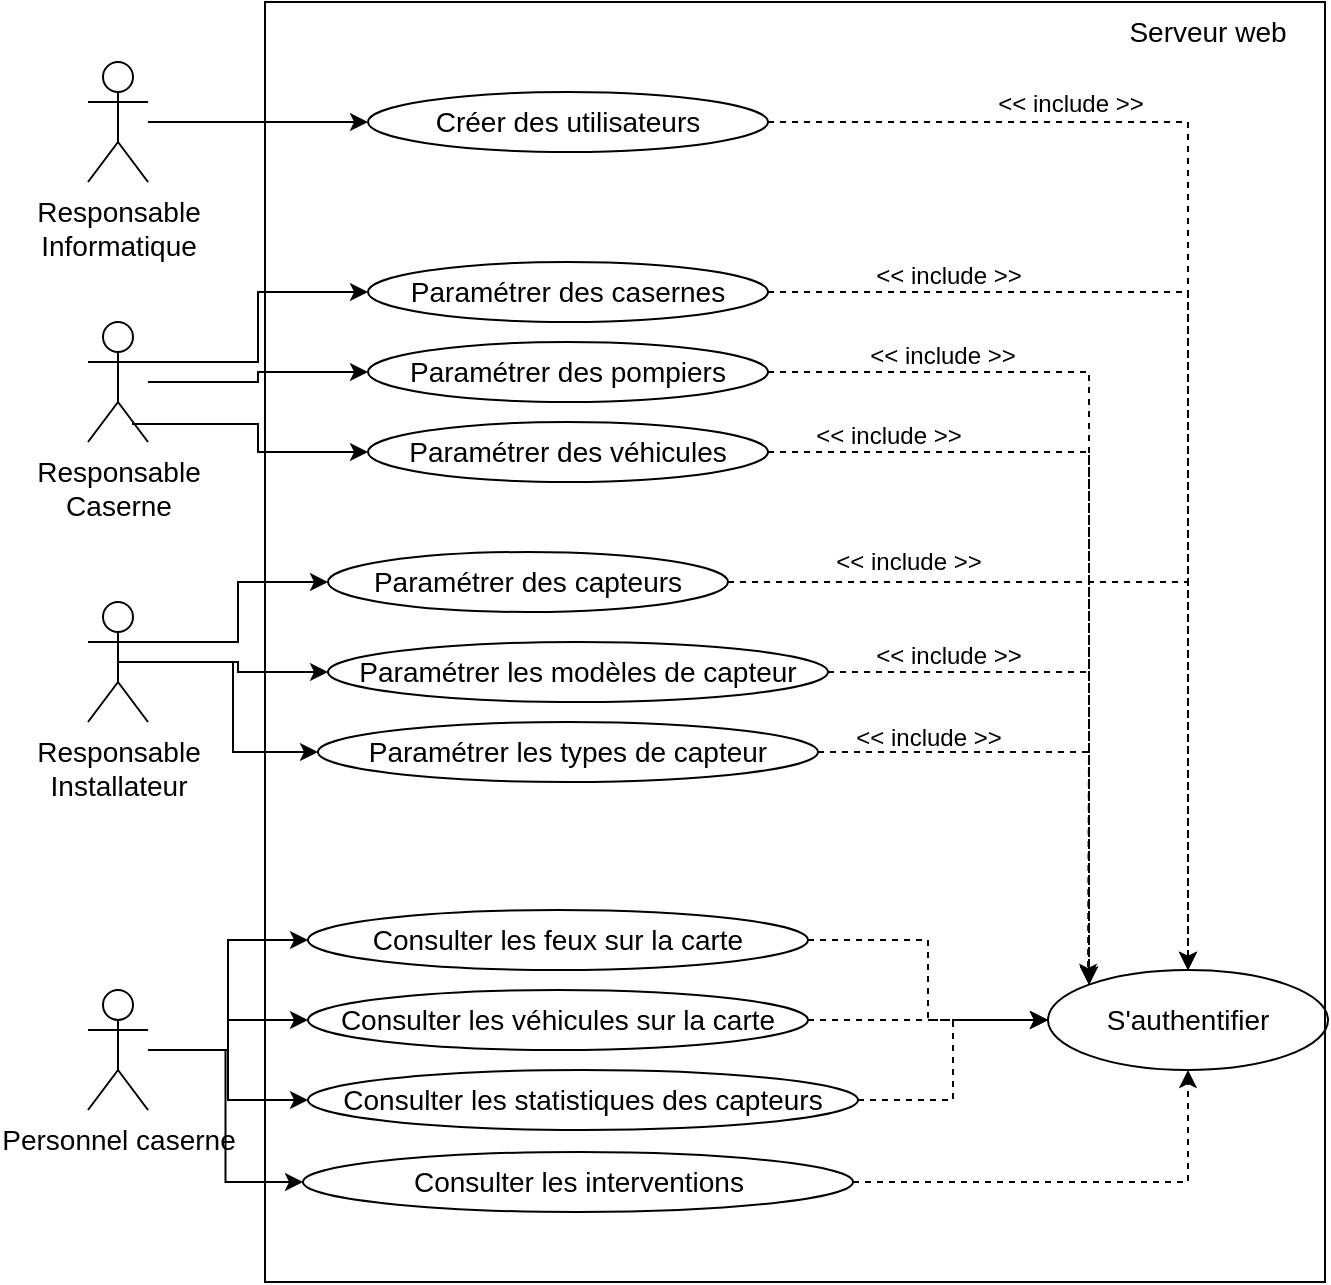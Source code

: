 <mxfile version="15.9.4" type="device"><diagram id="u3Ko3AEQGukIL7EaiUNi" name="Page-1"><mxGraphModel dx="1102" dy="600" grid="1" gridSize="10" guides="1" tooltips="1" connect="1" arrows="1" fold="1" page="1" pageScale="1" pageWidth="827" pageHeight="1169" math="0" shadow="0"><root><mxCell id="0"/><mxCell id="1" parent="0"/><mxCell id="oKK2weGaB3NN2EHytGo2-2" value="" style="rounded=0;whiteSpace=wrap;html=1;fontSize=16;fillColor=none;" vertex="1" parent="1"><mxGeometry x="148.5" y="60" width="530" height="640" as="geometry"/></mxCell><mxCell id="oKK2weGaB3NN2EHytGo2-19" style="edgeStyle=orthogonalEdgeStyle;rounded=0;orthogonalLoop=1;jettySize=auto;html=1;entryX=0;entryY=0.5;entryDx=0;entryDy=0;fontSize=14;" edge="1" parent="1" source="oKK2weGaB3NN2EHytGo2-1" target="oKK2weGaB3NN2EHytGo2-18"><mxGeometry relative="1" as="geometry"/></mxCell><mxCell id="oKK2weGaB3NN2EHytGo2-21" style="edgeStyle=orthogonalEdgeStyle;rounded=0;orthogonalLoop=1;jettySize=auto;html=1;exitX=1;exitY=0.333;exitDx=0;exitDy=0;exitPerimeter=0;entryX=0;entryY=0.5;entryDx=0;entryDy=0;fontSize=14;" edge="1" parent="1" source="oKK2weGaB3NN2EHytGo2-1" target="oKK2weGaB3NN2EHytGo2-20"><mxGeometry relative="1" as="geometry"/></mxCell><mxCell id="oKK2weGaB3NN2EHytGo2-1" value="&lt;div style=&quot;font-size: 14px&quot;&gt;Responsable&lt;/div&gt;&lt;div style=&quot;font-size: 14px&quot;&gt;Caserne&lt;br style=&quot;font-size: 14px&quot;&gt;&lt;/div&gt;" style="shape=umlActor;verticalLabelPosition=bottom;verticalAlign=top;html=1;outlineConnect=0;fontSize=14;" vertex="1" parent="1"><mxGeometry x="60" y="220" width="30" height="60" as="geometry"/></mxCell><mxCell id="oKK2weGaB3NN2EHytGo2-61" style="edgeStyle=orthogonalEdgeStyle;rounded=0;orthogonalLoop=1;jettySize=auto;html=1;entryX=0;entryY=0.5;entryDx=0;entryDy=0;fontSize=12;endArrow=classic;endFill=1;" edge="1" parent="1" source="oKK2weGaB3NN2EHytGo2-11" target="oKK2weGaB3NN2EHytGo2-58"><mxGeometry relative="1" as="geometry"/></mxCell><mxCell id="oKK2weGaB3NN2EHytGo2-62" style="edgeStyle=orthogonalEdgeStyle;rounded=0;orthogonalLoop=1;jettySize=auto;html=1;entryX=0;entryY=0.5;entryDx=0;entryDy=0;fontSize=12;endArrow=classic;endFill=1;" edge="1" parent="1" source="oKK2weGaB3NN2EHytGo2-11" target="oKK2weGaB3NN2EHytGo2-59"><mxGeometry relative="1" as="geometry"/></mxCell><mxCell id="oKK2weGaB3NN2EHytGo2-63" style="edgeStyle=orthogonalEdgeStyle;rounded=0;orthogonalLoop=1;jettySize=auto;html=1;entryX=0;entryY=0.5;entryDx=0;entryDy=0;fontSize=12;endArrow=classic;endFill=1;" edge="1" parent="1" source="oKK2weGaB3NN2EHytGo2-11" target="oKK2weGaB3NN2EHytGo2-60"><mxGeometry relative="1" as="geometry"/></mxCell><mxCell id="oKK2weGaB3NN2EHytGo2-65" style="edgeStyle=orthogonalEdgeStyle;rounded=0;orthogonalLoop=1;jettySize=auto;html=1;entryX=0;entryY=0.5;entryDx=0;entryDy=0;fontSize=12;endArrow=classic;endFill=1;" edge="1" parent="1" source="oKK2weGaB3NN2EHytGo2-11" target="oKK2weGaB3NN2EHytGo2-64"><mxGeometry relative="1" as="geometry"/></mxCell><mxCell id="oKK2weGaB3NN2EHytGo2-11" value="Personnel caserne" style="shape=umlActor;verticalLabelPosition=bottom;verticalAlign=top;html=1;outlineConnect=0;fontSize=14;" vertex="1" parent="1"><mxGeometry x="60" y="554" width="30" height="60" as="geometry"/></mxCell><mxCell id="oKK2weGaB3NN2EHytGo2-14" value="Serveur web" style="text;html=1;strokeColor=none;fillColor=none;align=center;verticalAlign=middle;whiteSpace=wrap;rounded=0;fontSize=14;" vertex="1" parent="1"><mxGeometry x="570" y="60" width="100" height="30" as="geometry"/></mxCell><mxCell id="oKK2weGaB3NN2EHytGo2-18" value="Paramétrer des pompiers" style="ellipse;whiteSpace=wrap;html=1;fontSize=14;fillColor=none;" vertex="1" parent="1"><mxGeometry x="200" y="230" width="200" height="30" as="geometry"/></mxCell><mxCell id="oKK2weGaB3NN2EHytGo2-20" value="Paramétrer des casernes" style="ellipse;whiteSpace=wrap;html=1;fontSize=14;fillColor=none;" vertex="1" parent="1"><mxGeometry x="200" y="190" width="200" height="30" as="geometry"/></mxCell><mxCell id="oKK2weGaB3NN2EHytGo2-42" style="edgeStyle=orthogonalEdgeStyle;rounded=0;orthogonalLoop=1;jettySize=auto;html=1;exitX=1;exitY=0.5;exitDx=0;exitDy=0;entryX=0;entryY=0;entryDx=0;entryDy=0;dashed=1;fontSize=12;endArrow=classic;endFill=1;" edge="1" parent="1" source="oKK2weGaB3NN2EHytGo2-22" target="oKK2weGaB3NN2EHytGo2-35"><mxGeometry relative="1" as="geometry"/></mxCell><mxCell id="oKK2weGaB3NN2EHytGo2-22" value="Paramétrer des véhicules" style="ellipse;whiteSpace=wrap;html=1;fontSize=14;fillColor=none;" vertex="1" parent="1"><mxGeometry x="200" y="270" width="200" height="30" as="geometry"/></mxCell><mxCell id="oKK2weGaB3NN2EHytGo2-25" value="" style="edgeStyle=orthogonalEdgeStyle;rounded=0;orthogonalLoop=1;jettySize=auto;html=1;exitX=0.733;exitY=0.85;exitDx=0;exitDy=0;exitPerimeter=0;fontSize=14;endArrow=classic;entryX=0;entryY=0.5;entryDx=0;entryDy=0;endFill=1;" edge="1" parent="1" source="oKK2weGaB3NN2EHytGo2-1" target="oKK2weGaB3NN2EHytGo2-22"><mxGeometry relative="1" as="geometry"><mxPoint x="81.99" y="271" as="sourcePoint"/><mxPoint x="230" y="310" as="targetPoint"/></mxGeometry></mxCell><mxCell id="oKK2weGaB3NN2EHytGo2-47" style="edgeStyle=orthogonalEdgeStyle;rounded=0;orthogonalLoop=1;jettySize=auto;html=1;exitX=1;exitY=0.333;exitDx=0;exitDy=0;exitPerimeter=0;entryX=0;entryY=0.5;entryDx=0;entryDy=0;fontSize=12;endArrow=classic;endFill=1;" edge="1" parent="1" source="oKK2weGaB3NN2EHytGo2-28" target="oKK2weGaB3NN2EHytGo2-44"><mxGeometry relative="1" as="geometry"/></mxCell><mxCell id="oKK2weGaB3NN2EHytGo2-48" style="edgeStyle=orthogonalEdgeStyle;rounded=0;orthogonalLoop=1;jettySize=auto;html=1;entryX=0;entryY=0.5;entryDx=0;entryDy=0;fontSize=12;endArrow=classic;endFill=1;" edge="1" parent="1" source="oKK2weGaB3NN2EHytGo2-28" target="oKK2weGaB3NN2EHytGo2-45"><mxGeometry relative="1" as="geometry"/></mxCell><mxCell id="oKK2weGaB3NN2EHytGo2-49" style="edgeStyle=orthogonalEdgeStyle;rounded=0;orthogonalLoop=1;jettySize=auto;html=1;exitX=0.5;exitY=0.5;exitDx=0;exitDy=0;exitPerimeter=0;entryX=0;entryY=0.5;entryDx=0;entryDy=0;fontSize=12;endArrow=classic;endFill=1;" edge="1" parent="1" source="oKK2weGaB3NN2EHytGo2-28" target="oKK2weGaB3NN2EHytGo2-46"><mxGeometry relative="1" as="geometry"/></mxCell><mxCell id="oKK2weGaB3NN2EHytGo2-28" value="&lt;div style=&quot;font-size: 14px&quot;&gt;Responsable&lt;/div&gt;Installateur" style="shape=umlActor;verticalLabelPosition=bottom;verticalAlign=top;html=1;outlineConnect=0;fontSize=14;" vertex="1" parent="1"><mxGeometry x="60" y="360" width="30" height="60" as="geometry"/></mxCell><mxCell id="oKK2weGaB3NN2EHytGo2-33" style="edgeStyle=orthogonalEdgeStyle;rounded=0;orthogonalLoop=1;jettySize=auto;html=1;entryX=0;entryY=0.5;entryDx=0;entryDy=0;fontSize=14;endArrow=classic;endFill=1;" edge="1" parent="1" source="oKK2weGaB3NN2EHytGo2-30" target="oKK2weGaB3NN2EHytGo2-32"><mxGeometry relative="1" as="geometry"/></mxCell><mxCell id="oKK2weGaB3NN2EHytGo2-30" value="&lt;div&gt;Responsable &lt;br&gt;&lt;/div&gt;&lt;div&gt;Informatique&lt;br&gt;&lt;/div&gt;" style="shape=umlActor;verticalLabelPosition=bottom;verticalAlign=top;html=1;fontSize=14;fillColor=none;" vertex="1" parent="1"><mxGeometry x="60" y="90" width="30" height="60" as="geometry"/></mxCell><mxCell id="oKK2weGaB3NN2EHytGo2-36" style="edgeStyle=orthogonalEdgeStyle;rounded=0;orthogonalLoop=1;jettySize=auto;html=1;exitX=1;exitY=0.5;exitDx=0;exitDy=0;entryX=0.5;entryY=0;entryDx=0;entryDy=0;fontSize=14;endArrow=classic;endFill=1;dashed=1;" edge="1" parent="1" source="oKK2weGaB3NN2EHytGo2-32" target="oKK2weGaB3NN2EHytGo2-35"><mxGeometry relative="1" as="geometry"/></mxCell><mxCell id="oKK2weGaB3NN2EHytGo2-37" value="&lt;font style=&quot;font-size: 12px;&quot;&gt;&amp;lt;&amp;lt; include &amp;gt;&amp;gt;&lt;br style=&quot;font-size: 12px;&quot;&gt;&lt;/font&gt;" style="edgeLabel;html=1;align=center;verticalAlign=middle;resizable=0;points=[];fontSize=12;" vertex="1" connectable="0" parent="oKK2weGaB3NN2EHytGo2-36"><mxGeometry x="0.06" y="-4" relative="1" as="geometry"><mxPoint x="-116" y="-49" as="offset"/></mxGeometry></mxCell><mxCell id="oKK2weGaB3NN2EHytGo2-32" value="Créer des utilisateurs" style="ellipse;whiteSpace=wrap;html=1;fontSize=14;fillColor=none;" vertex="1" parent="1"><mxGeometry x="200" y="105" width="200" height="30" as="geometry"/></mxCell><mxCell id="oKK2weGaB3NN2EHytGo2-34" style="edgeStyle=orthogonalEdgeStyle;rounded=0;orthogonalLoop=1;jettySize=auto;html=1;exitX=0.5;exitY=1;exitDx=0;exitDy=0;dashed=1;fontSize=14;endArrow=classic;endFill=1;" edge="1" parent="1" source="oKK2weGaB3NN2EHytGo2-22" target="oKK2weGaB3NN2EHytGo2-22"><mxGeometry relative="1" as="geometry"/></mxCell><mxCell id="oKK2weGaB3NN2EHytGo2-35" value="S'authentifier" style="ellipse;whiteSpace=wrap;html=1;fontSize=14;fillColor=none;" vertex="1" parent="1"><mxGeometry x="540" y="544" width="140" height="50" as="geometry"/></mxCell><mxCell id="oKK2weGaB3NN2EHytGo2-38" style="edgeStyle=orthogonalEdgeStyle;rounded=0;orthogonalLoop=1;jettySize=auto;html=1;exitX=1;exitY=0.5;exitDx=0;exitDy=0;fontSize=14;endArrow=classic;endFill=1;dashed=1;" edge="1" parent="1" source="oKK2weGaB3NN2EHytGo2-20" target="oKK2weGaB3NN2EHytGo2-35"><mxGeometry relative="1" as="geometry"><mxPoint x="420" y="265" as="sourcePoint"/><mxPoint x="593" y="550" as="targetPoint"/></mxGeometry></mxCell><mxCell id="oKK2weGaB3NN2EHytGo2-39" value="&lt;font style=&quot;font-size: 12px;&quot;&gt;&amp;lt;&amp;lt; include &amp;gt;&amp;gt;&lt;br style=&quot;font-size: 12px;&quot;&gt;&lt;/font&gt;" style="edgeLabel;html=1;align=center;verticalAlign=middle;resizable=0;points=[];fontSize=12;labelBackgroundColor=none;" vertex="1" connectable="0" parent="oKK2weGaB3NN2EHytGo2-38"><mxGeometry x="0.06" y="-4" relative="1" as="geometry"><mxPoint x="-119" y="-49" as="offset"/></mxGeometry></mxCell><mxCell id="oKK2weGaB3NN2EHytGo2-40" style="edgeStyle=orthogonalEdgeStyle;rounded=0;orthogonalLoop=1;jettySize=auto;html=1;exitX=1;exitY=0.5;exitDx=0;exitDy=0;entryX=0;entryY=0;entryDx=0;entryDy=0;fontSize=14;endArrow=classic;endFill=1;dashed=1;" edge="1" parent="1" source="oKK2weGaB3NN2EHytGo2-18" target="oKK2weGaB3NN2EHytGo2-35"><mxGeometry relative="1" as="geometry"><mxPoint x="410" y="215" as="sourcePoint"/><mxPoint x="520.503" y="177.322" as="targetPoint"/><Array as="points"><mxPoint x="561" y="245"/></Array></mxGeometry></mxCell><mxCell id="oKK2weGaB3NN2EHytGo2-41" value="&lt;font style=&quot;font-size: 12px;&quot;&gt;&amp;lt;&amp;lt; include &amp;gt;&amp;gt;&lt;br style=&quot;font-size: 12px;&quot;&gt;&lt;/font&gt;" style="edgeLabel;html=1;align=center;verticalAlign=middle;resizable=0;points=[];fontSize=12;labelBackgroundColor=none;" vertex="1" connectable="0" parent="oKK2weGaB3NN2EHytGo2-40"><mxGeometry x="0.06" y="-4" relative="1" as="geometry"><mxPoint x="-6" y="-221" as="offset"/></mxGeometry></mxCell><mxCell id="oKK2weGaB3NN2EHytGo2-43" value="&lt;font style=&quot;font-size: 12px;&quot;&gt;&amp;lt;&amp;lt; include &amp;gt;&amp;gt;&lt;br style=&quot;font-size: 12px;&quot;&gt;&lt;/font&gt;" style="edgeLabel;html=1;align=center;verticalAlign=middle;resizable=0;points=[];fontSize=12;labelBackgroundColor=none;" vertex="1" connectable="0" parent="1"><mxGeometry x="460" y="277" as="geometry"/></mxCell><mxCell id="oKK2weGaB3NN2EHytGo2-51" style="edgeStyle=orthogonalEdgeStyle;rounded=0;orthogonalLoop=1;jettySize=auto;html=1;exitX=1;exitY=0.5;exitDx=0;exitDy=0;fontSize=12;endArrow=classic;endFill=1;dashed=1;" edge="1" parent="1" source="oKK2weGaB3NN2EHytGo2-44" target="oKK2weGaB3NN2EHytGo2-35"><mxGeometry relative="1" as="geometry"/></mxCell><mxCell id="oKK2weGaB3NN2EHytGo2-44" value="Paramétrer des capteurs" style="ellipse;whiteSpace=wrap;html=1;fontSize=14;fillColor=none;" vertex="1" parent="1"><mxGeometry x="180" y="335" width="200" height="30" as="geometry"/></mxCell><mxCell id="oKK2weGaB3NN2EHytGo2-52" style="edgeStyle=orthogonalEdgeStyle;rounded=0;orthogonalLoop=1;jettySize=auto;html=1;exitX=1;exitY=0.5;exitDx=0;exitDy=0;entryX=0;entryY=0;entryDx=0;entryDy=0;dashed=1;fontSize=12;endArrow=classic;endFill=1;" edge="1" parent="1" source="oKK2weGaB3NN2EHytGo2-45" target="oKK2weGaB3NN2EHytGo2-35"><mxGeometry relative="1" as="geometry"/></mxCell><mxCell id="oKK2weGaB3NN2EHytGo2-45" value="Paramétrer les modèles de capteur" style="ellipse;whiteSpace=wrap;html=1;fontSize=14;fillColor=none;" vertex="1" parent="1"><mxGeometry x="180" y="380" width="250" height="30" as="geometry"/></mxCell><mxCell id="oKK2weGaB3NN2EHytGo2-53" style="edgeStyle=orthogonalEdgeStyle;rounded=0;orthogonalLoop=1;jettySize=auto;html=1;exitX=1;exitY=0.5;exitDx=0;exitDy=0;dashed=1;fontSize=12;endArrow=classic;endFill=1;" edge="1" parent="1" source="oKK2weGaB3NN2EHytGo2-46"><mxGeometry relative="1" as="geometry"><mxPoint x="560" y="550" as="targetPoint"/></mxGeometry></mxCell><mxCell id="oKK2weGaB3NN2EHytGo2-46" value="Paramétrer les types de capteur" style="ellipse;whiteSpace=wrap;html=1;fontSize=14;fillColor=none;" vertex="1" parent="1"><mxGeometry x="175" y="420" width="250" height="30" as="geometry"/></mxCell><mxCell id="oKK2weGaB3NN2EHytGo2-54" value="&lt;font style=&quot;font-size: 12px;&quot;&gt;&amp;lt;&amp;lt; include &amp;gt;&amp;gt;&lt;br style=&quot;font-size: 12px;&quot;&gt;&lt;/font&gt;" style="edgeLabel;html=1;align=center;verticalAlign=middle;resizable=0;points=[];fontSize=12;labelBackgroundColor=none;" vertex="1" connectable="0" parent="1"><mxGeometry x="470" y="340" as="geometry"/></mxCell><mxCell id="oKK2weGaB3NN2EHytGo2-55" value="&lt;font style=&quot;font-size: 12px;&quot;&gt;&amp;lt;&amp;lt; include &amp;gt;&amp;gt;&lt;br style=&quot;font-size: 12px;&quot;&gt;&lt;/font&gt;" style="edgeLabel;html=1;align=center;verticalAlign=middle;resizable=0;points=[];fontSize=12;labelBackgroundColor=none;" vertex="1" connectable="0" parent="1"><mxGeometry x="490" y="387" as="geometry"/></mxCell><mxCell id="oKK2weGaB3NN2EHytGo2-56" value="&lt;font style=&quot;font-size: 12px;&quot;&gt;&amp;lt;&amp;lt; include &amp;gt;&amp;gt;&lt;br style=&quot;font-size: 12px;&quot;&gt;&lt;/font&gt;" style="edgeLabel;html=1;align=center;verticalAlign=middle;resizable=0;points=[];fontSize=12;labelBackgroundColor=none;" vertex="1" connectable="0" parent="1"><mxGeometry x="480" y="428" as="geometry"/></mxCell><mxCell id="oKK2weGaB3NN2EHytGo2-66" style="edgeStyle=orthogonalEdgeStyle;rounded=0;orthogonalLoop=1;jettySize=auto;html=1;exitX=1;exitY=0.5;exitDx=0;exitDy=0;entryX=0;entryY=0.5;entryDx=0;entryDy=0;fontSize=12;endArrow=classic;endFill=1;dashed=1;" edge="1" parent="1" source="oKK2weGaB3NN2EHytGo2-58" target="oKK2weGaB3NN2EHytGo2-35"><mxGeometry relative="1" as="geometry"/></mxCell><mxCell id="oKK2weGaB3NN2EHytGo2-58" value="Consulter les feux sur la carte" style="ellipse;whiteSpace=wrap;html=1;fontSize=14;fillColor=none;" vertex="1" parent="1"><mxGeometry x="170" y="514" width="250" height="30" as="geometry"/></mxCell><mxCell id="oKK2weGaB3NN2EHytGo2-67" style="edgeStyle=orthogonalEdgeStyle;rounded=0;orthogonalLoop=1;jettySize=auto;html=1;exitX=1;exitY=0.5;exitDx=0;exitDy=0;dashed=1;fontSize=12;endArrow=classic;endFill=1;" edge="1" parent="1" source="oKK2weGaB3NN2EHytGo2-59"><mxGeometry relative="1" as="geometry"><mxPoint x="540" y="569" as="targetPoint"/></mxGeometry></mxCell><mxCell id="oKK2weGaB3NN2EHytGo2-59" value="Consulter les véhicules sur la carte" style="ellipse;whiteSpace=wrap;html=1;fontSize=14;fillColor=none;" vertex="1" parent="1"><mxGeometry x="170" y="554" width="250" height="30" as="geometry"/></mxCell><mxCell id="oKK2weGaB3NN2EHytGo2-68" style="edgeStyle=orthogonalEdgeStyle;rounded=0;orthogonalLoop=1;jettySize=auto;html=1;exitX=1;exitY=0.5;exitDx=0;exitDy=0;entryX=0;entryY=0.5;entryDx=0;entryDy=0;dashed=1;fontSize=12;endArrow=classic;endFill=1;" edge="1" parent="1" source="oKK2weGaB3NN2EHytGo2-60" target="oKK2weGaB3NN2EHytGo2-35"><mxGeometry relative="1" as="geometry"/></mxCell><mxCell id="oKK2weGaB3NN2EHytGo2-60" value="Consulter les statistiques des capteurs" style="ellipse;whiteSpace=wrap;html=1;fontSize=14;fillColor=none;" vertex="1" parent="1"><mxGeometry x="170" y="594" width="275" height="30" as="geometry"/></mxCell><mxCell id="oKK2weGaB3NN2EHytGo2-69" style="edgeStyle=orthogonalEdgeStyle;rounded=0;orthogonalLoop=1;jettySize=auto;html=1;exitX=1;exitY=0.5;exitDx=0;exitDy=0;dashed=1;fontSize=12;endArrow=classic;endFill=1;" edge="1" parent="1" source="oKK2weGaB3NN2EHytGo2-64" target="oKK2weGaB3NN2EHytGo2-35"><mxGeometry relative="1" as="geometry"/></mxCell><mxCell id="oKK2weGaB3NN2EHytGo2-64" value="Consulter les interventions" style="ellipse;whiteSpace=wrap;html=1;fontSize=14;fillColor=none;" vertex="1" parent="1"><mxGeometry x="167.5" y="635" width="275" height="30" as="geometry"/></mxCell></root></mxGraphModel></diagram></mxfile>
